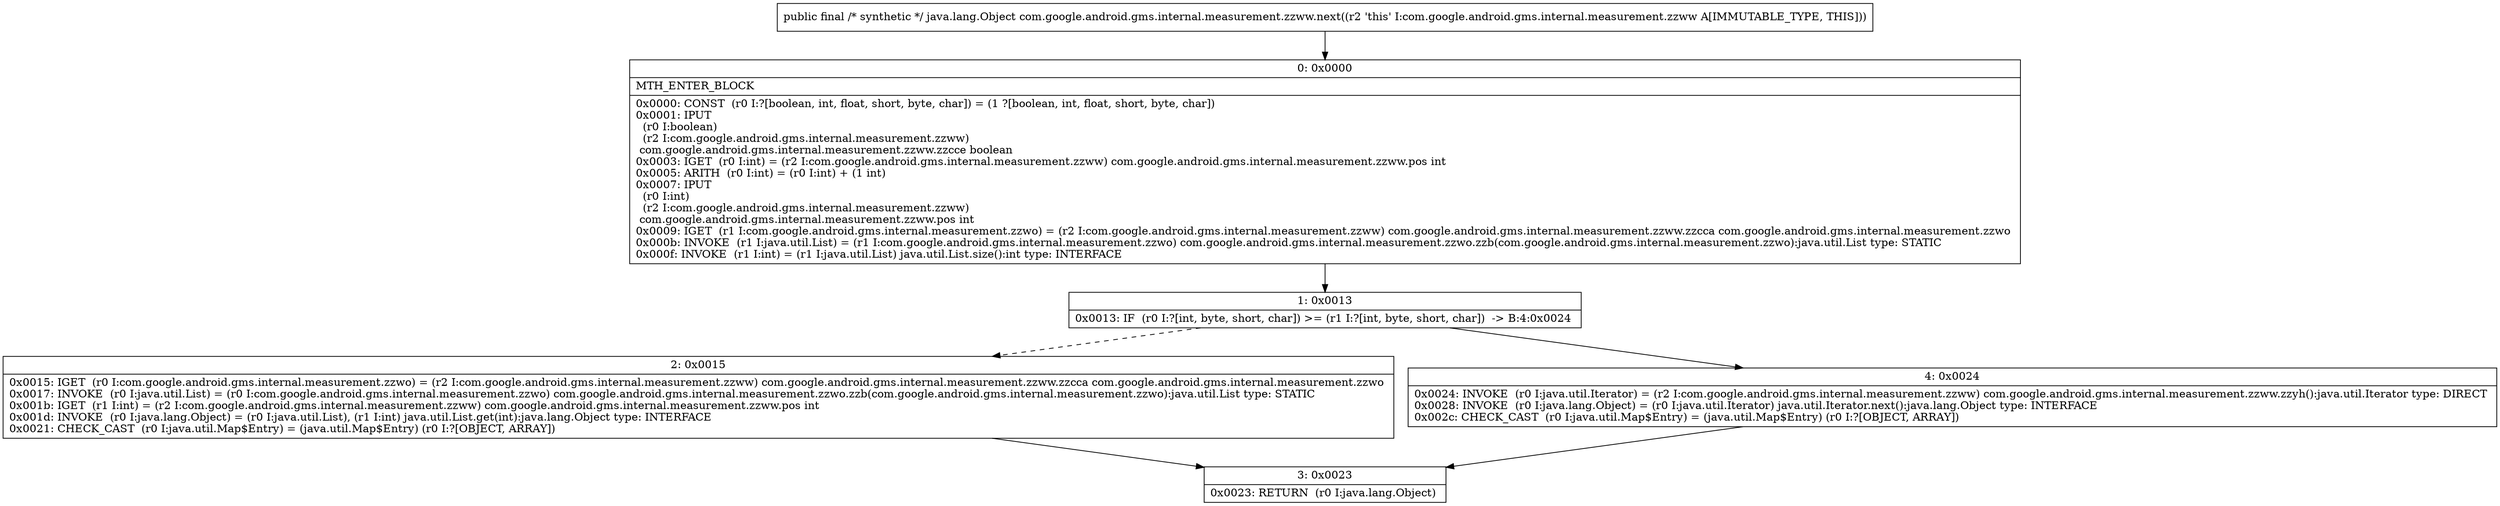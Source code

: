 digraph "CFG forcom.google.android.gms.internal.measurement.zzww.next()Ljava\/lang\/Object;" {
Node_0 [shape=record,label="{0\:\ 0x0000|MTH_ENTER_BLOCK\l|0x0000: CONST  (r0 I:?[boolean, int, float, short, byte, char]) = (1 ?[boolean, int, float, short, byte, char]) \l0x0001: IPUT  \l  (r0 I:boolean)\l  (r2 I:com.google.android.gms.internal.measurement.zzww)\l com.google.android.gms.internal.measurement.zzww.zzcce boolean \l0x0003: IGET  (r0 I:int) = (r2 I:com.google.android.gms.internal.measurement.zzww) com.google.android.gms.internal.measurement.zzww.pos int \l0x0005: ARITH  (r0 I:int) = (r0 I:int) + (1 int) \l0x0007: IPUT  \l  (r0 I:int)\l  (r2 I:com.google.android.gms.internal.measurement.zzww)\l com.google.android.gms.internal.measurement.zzww.pos int \l0x0009: IGET  (r1 I:com.google.android.gms.internal.measurement.zzwo) = (r2 I:com.google.android.gms.internal.measurement.zzww) com.google.android.gms.internal.measurement.zzww.zzcca com.google.android.gms.internal.measurement.zzwo \l0x000b: INVOKE  (r1 I:java.util.List) = (r1 I:com.google.android.gms.internal.measurement.zzwo) com.google.android.gms.internal.measurement.zzwo.zzb(com.google.android.gms.internal.measurement.zzwo):java.util.List type: STATIC \l0x000f: INVOKE  (r1 I:int) = (r1 I:java.util.List) java.util.List.size():int type: INTERFACE \l}"];
Node_1 [shape=record,label="{1\:\ 0x0013|0x0013: IF  (r0 I:?[int, byte, short, char]) \>= (r1 I:?[int, byte, short, char])  \-\> B:4:0x0024 \l}"];
Node_2 [shape=record,label="{2\:\ 0x0015|0x0015: IGET  (r0 I:com.google.android.gms.internal.measurement.zzwo) = (r2 I:com.google.android.gms.internal.measurement.zzww) com.google.android.gms.internal.measurement.zzww.zzcca com.google.android.gms.internal.measurement.zzwo \l0x0017: INVOKE  (r0 I:java.util.List) = (r0 I:com.google.android.gms.internal.measurement.zzwo) com.google.android.gms.internal.measurement.zzwo.zzb(com.google.android.gms.internal.measurement.zzwo):java.util.List type: STATIC \l0x001b: IGET  (r1 I:int) = (r2 I:com.google.android.gms.internal.measurement.zzww) com.google.android.gms.internal.measurement.zzww.pos int \l0x001d: INVOKE  (r0 I:java.lang.Object) = (r0 I:java.util.List), (r1 I:int) java.util.List.get(int):java.lang.Object type: INTERFACE \l0x0021: CHECK_CAST  (r0 I:java.util.Map$Entry) = (java.util.Map$Entry) (r0 I:?[OBJECT, ARRAY]) \l}"];
Node_3 [shape=record,label="{3\:\ 0x0023|0x0023: RETURN  (r0 I:java.lang.Object) \l}"];
Node_4 [shape=record,label="{4\:\ 0x0024|0x0024: INVOKE  (r0 I:java.util.Iterator) = (r2 I:com.google.android.gms.internal.measurement.zzww) com.google.android.gms.internal.measurement.zzww.zzyh():java.util.Iterator type: DIRECT \l0x0028: INVOKE  (r0 I:java.lang.Object) = (r0 I:java.util.Iterator) java.util.Iterator.next():java.lang.Object type: INTERFACE \l0x002c: CHECK_CAST  (r0 I:java.util.Map$Entry) = (java.util.Map$Entry) (r0 I:?[OBJECT, ARRAY]) \l}"];
MethodNode[shape=record,label="{public final \/* synthetic *\/ java.lang.Object com.google.android.gms.internal.measurement.zzww.next((r2 'this' I:com.google.android.gms.internal.measurement.zzww A[IMMUTABLE_TYPE, THIS])) }"];
MethodNode -> Node_0;
Node_0 -> Node_1;
Node_1 -> Node_2[style=dashed];
Node_1 -> Node_4;
Node_2 -> Node_3;
Node_4 -> Node_3;
}

